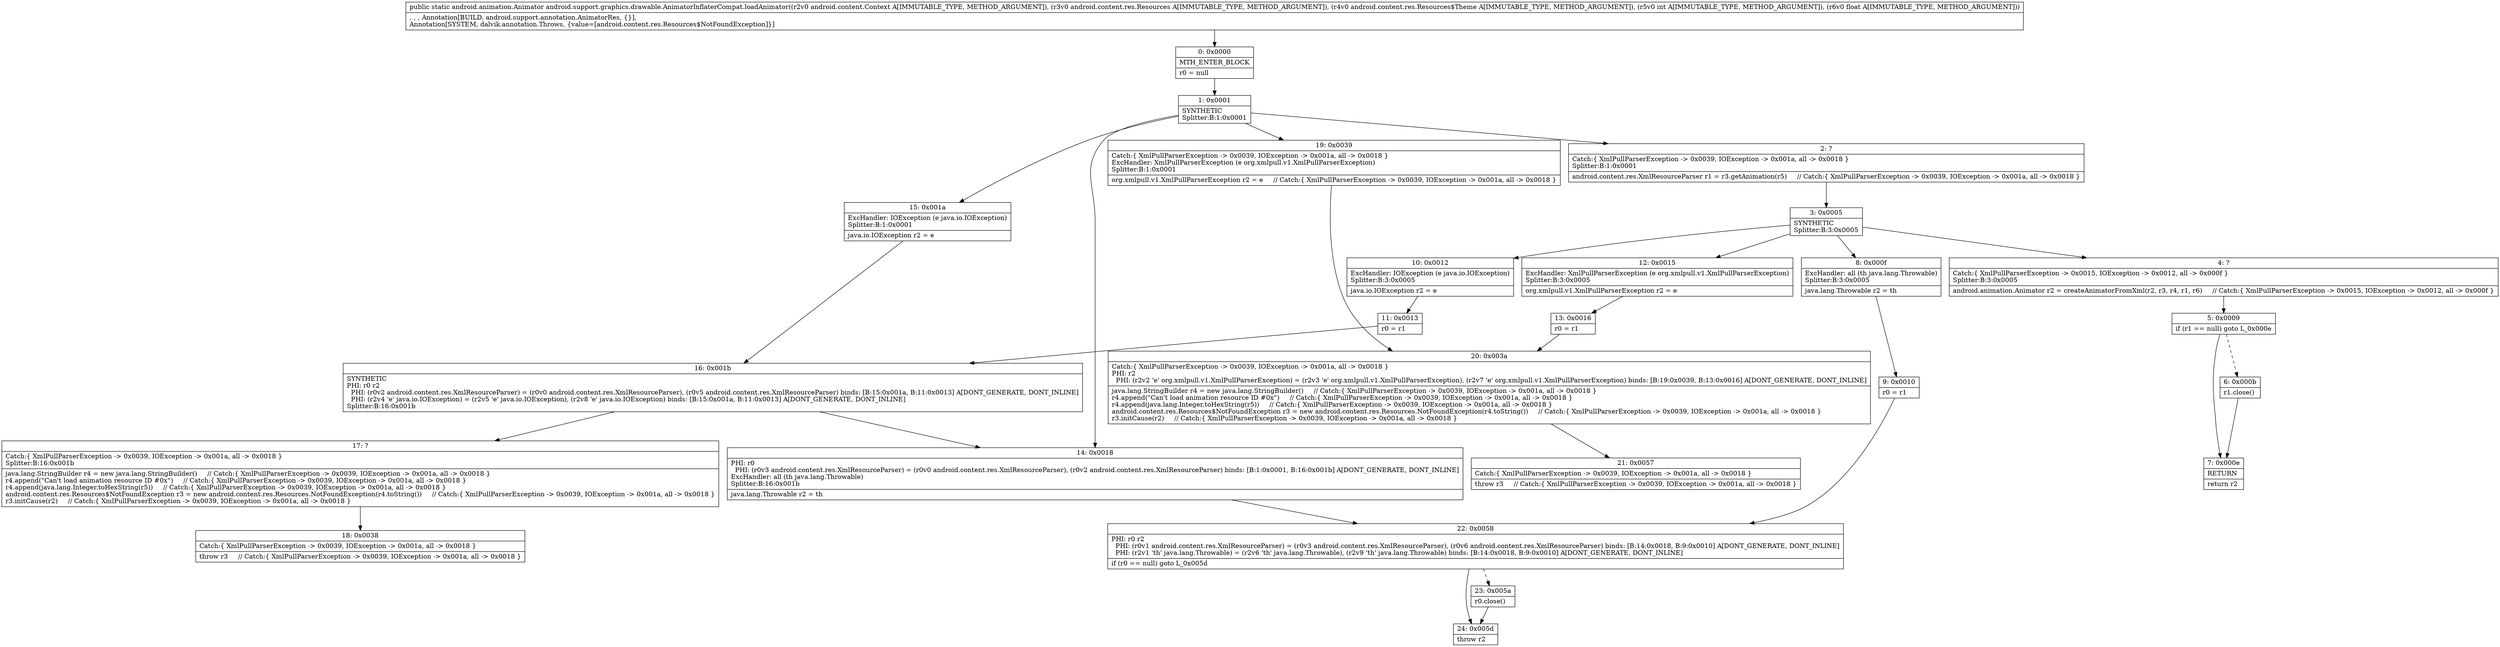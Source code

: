 digraph "CFG forandroid.support.graphics.drawable.AnimatorInflaterCompat.loadAnimator(Landroid\/content\/Context;Landroid\/content\/res\/Resources;Landroid\/content\/res\/Resources$Theme;IF)Landroid\/animation\/Animator;" {
Node_0 [shape=record,label="{0\:\ 0x0000|MTH_ENTER_BLOCK\l|r0 = null\l}"];
Node_1 [shape=record,label="{1\:\ 0x0001|SYNTHETIC\lSplitter:B:1:0x0001\l}"];
Node_2 [shape=record,label="{2\:\ ?|Catch:\{ XmlPullParserException \-\> 0x0039, IOException \-\> 0x001a, all \-\> 0x0018 \}\lSplitter:B:1:0x0001\l|android.content.res.XmlResourceParser r1 = r3.getAnimation(r5)     \/\/ Catch:\{ XmlPullParserException \-\> 0x0039, IOException \-\> 0x001a, all \-\> 0x0018 \}\l}"];
Node_3 [shape=record,label="{3\:\ 0x0005|SYNTHETIC\lSplitter:B:3:0x0005\l}"];
Node_4 [shape=record,label="{4\:\ ?|Catch:\{ XmlPullParserException \-\> 0x0015, IOException \-\> 0x0012, all \-\> 0x000f \}\lSplitter:B:3:0x0005\l|android.animation.Animator r2 = createAnimatorFromXml(r2, r3, r4, r1, r6)     \/\/ Catch:\{ XmlPullParserException \-\> 0x0015, IOException \-\> 0x0012, all \-\> 0x000f \}\l}"];
Node_5 [shape=record,label="{5\:\ 0x0009|if (r1 == null) goto L_0x000e\l}"];
Node_6 [shape=record,label="{6\:\ 0x000b|r1.close()\l}"];
Node_7 [shape=record,label="{7\:\ 0x000e|RETURN\l|return r2\l}"];
Node_8 [shape=record,label="{8\:\ 0x000f|ExcHandler: all (th java.lang.Throwable)\lSplitter:B:3:0x0005\l|java.lang.Throwable r2 = th\l}"];
Node_9 [shape=record,label="{9\:\ 0x0010|r0 = r1\l}"];
Node_10 [shape=record,label="{10\:\ 0x0012|ExcHandler: IOException (e java.io.IOException)\lSplitter:B:3:0x0005\l|java.io.IOException r2 = e\l}"];
Node_11 [shape=record,label="{11\:\ 0x0013|r0 = r1\l}"];
Node_12 [shape=record,label="{12\:\ 0x0015|ExcHandler: XmlPullParserException (e org.xmlpull.v1.XmlPullParserException)\lSplitter:B:3:0x0005\l|org.xmlpull.v1.XmlPullParserException r2 = e\l}"];
Node_13 [shape=record,label="{13\:\ 0x0016|r0 = r1\l}"];
Node_14 [shape=record,label="{14\:\ 0x0018|PHI: r0 \l  PHI: (r0v3 android.content.res.XmlResourceParser) = (r0v0 android.content.res.XmlResourceParser), (r0v2 android.content.res.XmlResourceParser) binds: [B:1:0x0001, B:16:0x001b] A[DONT_GENERATE, DONT_INLINE]\lExcHandler: all (th java.lang.Throwable)\lSplitter:B:16:0x001b\l|java.lang.Throwable r2 = th\l}"];
Node_15 [shape=record,label="{15\:\ 0x001a|ExcHandler: IOException (e java.io.IOException)\lSplitter:B:1:0x0001\l|java.io.IOException r2 = e\l}"];
Node_16 [shape=record,label="{16\:\ 0x001b|SYNTHETIC\lPHI: r0 r2 \l  PHI: (r0v2 android.content.res.XmlResourceParser) = (r0v0 android.content.res.XmlResourceParser), (r0v5 android.content.res.XmlResourceParser) binds: [B:15:0x001a, B:11:0x0013] A[DONT_GENERATE, DONT_INLINE]\l  PHI: (r2v4 'e' java.io.IOException) = (r2v5 'e' java.io.IOException), (r2v8 'e' java.io.IOException) binds: [B:15:0x001a, B:11:0x0013] A[DONT_GENERATE, DONT_INLINE]\lSplitter:B:16:0x001b\l}"];
Node_17 [shape=record,label="{17\:\ ?|Catch:\{ XmlPullParserException \-\> 0x0039, IOException \-\> 0x001a, all \-\> 0x0018 \}\lSplitter:B:16:0x001b\l|java.lang.StringBuilder r4 = new java.lang.StringBuilder()     \/\/ Catch:\{ XmlPullParserException \-\> 0x0039, IOException \-\> 0x001a, all \-\> 0x0018 \}\lr4.append(\"Can't load animation resource ID #0x\")     \/\/ Catch:\{ XmlPullParserException \-\> 0x0039, IOException \-\> 0x001a, all \-\> 0x0018 \}\lr4.append(java.lang.Integer.toHexString(r5))     \/\/ Catch:\{ XmlPullParserException \-\> 0x0039, IOException \-\> 0x001a, all \-\> 0x0018 \}\landroid.content.res.Resources$NotFoundException r3 = new android.content.res.Resources.NotFoundException(r4.toString())     \/\/ Catch:\{ XmlPullParserException \-\> 0x0039, IOException \-\> 0x001a, all \-\> 0x0018 \}\lr3.initCause(r2)     \/\/ Catch:\{ XmlPullParserException \-\> 0x0039, IOException \-\> 0x001a, all \-\> 0x0018 \}\l}"];
Node_18 [shape=record,label="{18\:\ 0x0038|Catch:\{ XmlPullParserException \-\> 0x0039, IOException \-\> 0x001a, all \-\> 0x0018 \}\l|throw r3     \/\/ Catch:\{ XmlPullParserException \-\> 0x0039, IOException \-\> 0x001a, all \-\> 0x0018 \}\l}"];
Node_19 [shape=record,label="{19\:\ 0x0039|Catch:\{ XmlPullParserException \-\> 0x0039, IOException \-\> 0x001a, all \-\> 0x0018 \}\lExcHandler: XmlPullParserException (e org.xmlpull.v1.XmlPullParserException)\lSplitter:B:1:0x0001\l|org.xmlpull.v1.XmlPullParserException r2 = e     \/\/ Catch:\{ XmlPullParserException \-\> 0x0039, IOException \-\> 0x001a, all \-\> 0x0018 \}\l}"];
Node_20 [shape=record,label="{20\:\ 0x003a|Catch:\{ XmlPullParserException \-\> 0x0039, IOException \-\> 0x001a, all \-\> 0x0018 \}\lPHI: r2 \l  PHI: (r2v2 'e' org.xmlpull.v1.XmlPullParserException) = (r2v3 'e' org.xmlpull.v1.XmlPullParserException), (r2v7 'e' org.xmlpull.v1.XmlPullParserException) binds: [B:19:0x0039, B:13:0x0016] A[DONT_GENERATE, DONT_INLINE]\l|java.lang.StringBuilder r4 = new java.lang.StringBuilder()     \/\/ Catch:\{ XmlPullParserException \-\> 0x0039, IOException \-\> 0x001a, all \-\> 0x0018 \}\lr4.append(\"Can't load animation resource ID #0x\")     \/\/ Catch:\{ XmlPullParserException \-\> 0x0039, IOException \-\> 0x001a, all \-\> 0x0018 \}\lr4.append(java.lang.Integer.toHexString(r5))     \/\/ Catch:\{ XmlPullParserException \-\> 0x0039, IOException \-\> 0x001a, all \-\> 0x0018 \}\landroid.content.res.Resources$NotFoundException r3 = new android.content.res.Resources.NotFoundException(r4.toString())     \/\/ Catch:\{ XmlPullParserException \-\> 0x0039, IOException \-\> 0x001a, all \-\> 0x0018 \}\lr3.initCause(r2)     \/\/ Catch:\{ XmlPullParserException \-\> 0x0039, IOException \-\> 0x001a, all \-\> 0x0018 \}\l}"];
Node_21 [shape=record,label="{21\:\ 0x0057|Catch:\{ XmlPullParserException \-\> 0x0039, IOException \-\> 0x001a, all \-\> 0x0018 \}\l|throw r3     \/\/ Catch:\{ XmlPullParserException \-\> 0x0039, IOException \-\> 0x001a, all \-\> 0x0018 \}\l}"];
Node_22 [shape=record,label="{22\:\ 0x0058|PHI: r0 r2 \l  PHI: (r0v1 android.content.res.XmlResourceParser) = (r0v3 android.content.res.XmlResourceParser), (r0v6 android.content.res.XmlResourceParser) binds: [B:14:0x0018, B:9:0x0010] A[DONT_GENERATE, DONT_INLINE]\l  PHI: (r2v1 'th' java.lang.Throwable) = (r2v6 'th' java.lang.Throwable), (r2v9 'th' java.lang.Throwable) binds: [B:14:0x0018, B:9:0x0010] A[DONT_GENERATE, DONT_INLINE]\l|if (r0 == null) goto L_0x005d\l}"];
Node_23 [shape=record,label="{23\:\ 0x005a|r0.close()\l}"];
Node_24 [shape=record,label="{24\:\ 0x005d|throw r2\l}"];
MethodNode[shape=record,label="{public static android.animation.Animator android.support.graphics.drawable.AnimatorInflaterCompat.loadAnimator((r2v0 android.content.Context A[IMMUTABLE_TYPE, METHOD_ARGUMENT]), (r3v0 android.content.res.Resources A[IMMUTABLE_TYPE, METHOD_ARGUMENT]), (r4v0 android.content.res.Resources$Theme A[IMMUTABLE_TYPE, METHOD_ARGUMENT]), (r5v0 int A[IMMUTABLE_TYPE, METHOD_ARGUMENT]), (r6v0 float A[IMMUTABLE_TYPE, METHOD_ARGUMENT]))  | , , , Annotation[BUILD, android.support.annotation.AnimatorRes, \{\}], \lAnnotation[SYSTEM, dalvik.annotation.Throws, \{value=[android.content.res.Resources$NotFoundException]\}]\l}"];
MethodNode -> Node_0;
Node_0 -> Node_1;
Node_1 -> Node_2;
Node_1 -> Node_19;
Node_1 -> Node_15;
Node_1 -> Node_14;
Node_2 -> Node_3;
Node_3 -> Node_4;
Node_3 -> Node_12;
Node_3 -> Node_10;
Node_3 -> Node_8;
Node_4 -> Node_5;
Node_5 -> Node_6[style=dashed];
Node_5 -> Node_7;
Node_6 -> Node_7;
Node_8 -> Node_9;
Node_9 -> Node_22;
Node_10 -> Node_11;
Node_11 -> Node_16;
Node_12 -> Node_13;
Node_13 -> Node_20;
Node_14 -> Node_22;
Node_15 -> Node_16;
Node_16 -> Node_17;
Node_16 -> Node_14;
Node_17 -> Node_18;
Node_19 -> Node_20;
Node_20 -> Node_21;
Node_22 -> Node_23[style=dashed];
Node_22 -> Node_24;
Node_23 -> Node_24;
}

